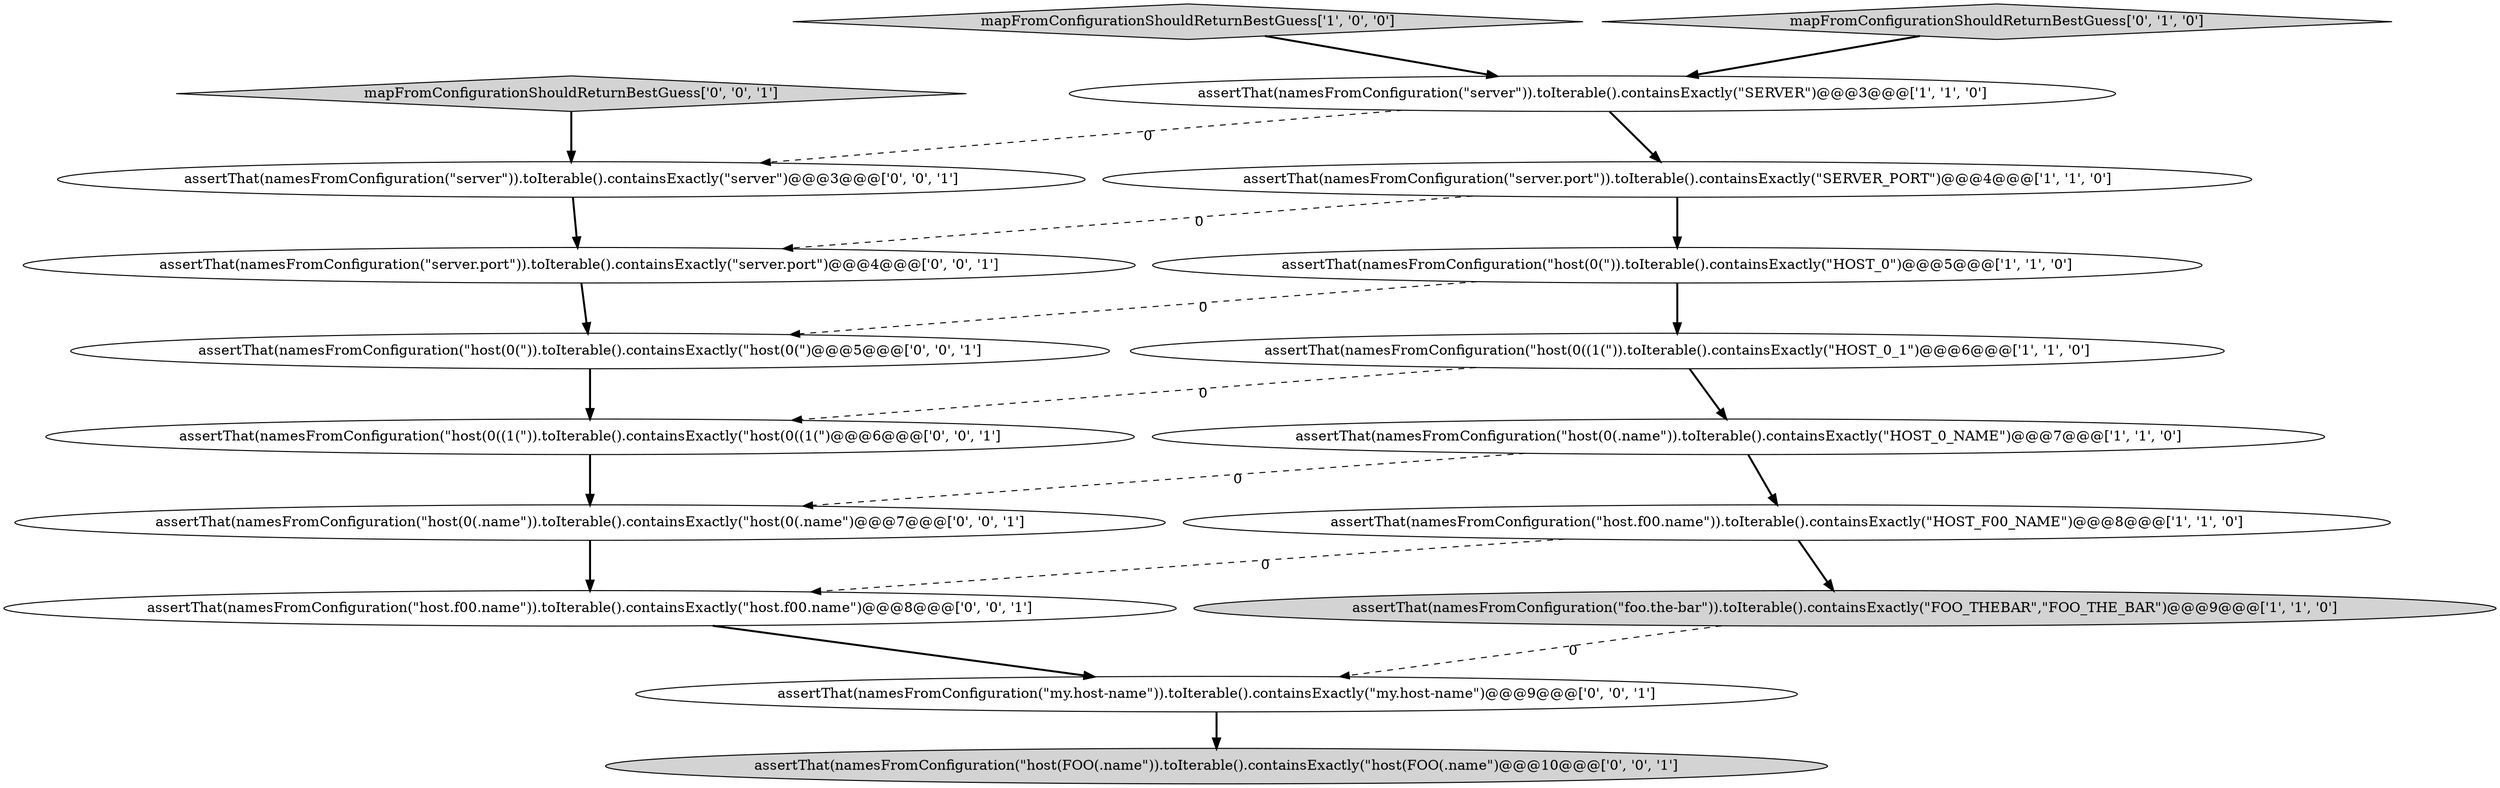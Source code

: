 digraph {
5 [style = filled, label = "assertThat(namesFromConfiguration(\"host(0(.name\")).toIterable().containsExactly(\"HOST_0_NAME\")@@@7@@@['1', '1', '0']", fillcolor = white, shape = ellipse image = "AAA0AAABBB1BBB"];
7 [style = filled, label = "assertThat(namesFromConfiguration(\"server.port\")).toIterable().containsExactly(\"SERVER_PORT\")@@@4@@@['1', '1', '0']", fillcolor = white, shape = ellipse image = "AAA0AAABBB1BBB"];
4 [style = filled, label = "mapFromConfigurationShouldReturnBestGuess['1', '0', '0']", fillcolor = lightgray, shape = diamond image = "AAA0AAABBB1BBB"];
6 [style = filled, label = "assertThat(namesFromConfiguration(\"host(0((1(\")).toIterable().containsExactly(\"HOST_0_1\")@@@6@@@['1', '1', '0']", fillcolor = white, shape = ellipse image = "AAA0AAABBB1BBB"];
2 [style = filled, label = "assertThat(namesFromConfiguration(\"host(0(\")).toIterable().containsExactly(\"HOST_0\")@@@5@@@['1', '1', '0']", fillcolor = white, shape = ellipse image = "AAA0AAABBB1BBB"];
0 [style = filled, label = "assertThat(namesFromConfiguration(\"server\")).toIterable().containsExactly(\"SERVER\")@@@3@@@['1', '1', '0']", fillcolor = white, shape = ellipse image = "AAA0AAABBB1BBB"];
11 [style = filled, label = "assertThat(namesFromConfiguration(\"host(0(\")).toIterable().containsExactly(\"host(0(\")@@@5@@@['0', '0', '1']", fillcolor = white, shape = ellipse image = "AAA0AAABBB3BBB"];
13 [style = filled, label = "assertThat(namesFromConfiguration(\"host(FOO(.name\")).toIterable().containsExactly(\"host(FOO(.name\")@@@10@@@['0', '0', '1']", fillcolor = lightgray, shape = ellipse image = "AAA0AAABBB3BBB"];
8 [style = filled, label = "mapFromConfigurationShouldReturnBestGuess['0', '1', '0']", fillcolor = lightgray, shape = diamond image = "AAA0AAABBB2BBB"];
14 [style = filled, label = "assertThat(namesFromConfiguration(\"host.f00.name\")).toIterable().containsExactly(\"host.f00.name\")@@@8@@@['0', '0', '1']", fillcolor = white, shape = ellipse image = "AAA0AAABBB3BBB"];
9 [style = filled, label = "assertThat(namesFromConfiguration(\"server\")).toIterable().containsExactly(\"server\")@@@3@@@['0', '0', '1']", fillcolor = white, shape = ellipse image = "AAA0AAABBB3BBB"];
10 [style = filled, label = "assertThat(namesFromConfiguration(\"host(0((1(\")).toIterable().containsExactly(\"host(0((1(\")@@@6@@@['0', '0', '1']", fillcolor = white, shape = ellipse image = "AAA0AAABBB3BBB"];
16 [style = filled, label = "assertThat(namesFromConfiguration(\"my.host-name\")).toIterable().containsExactly(\"my.host-name\")@@@9@@@['0', '0', '1']", fillcolor = white, shape = ellipse image = "AAA0AAABBB3BBB"];
1 [style = filled, label = "assertThat(namesFromConfiguration(\"foo.the-bar\")).toIterable().containsExactly(\"FOO_THEBAR\",\"FOO_THE_BAR\")@@@9@@@['1', '1', '0']", fillcolor = lightgray, shape = ellipse image = "AAA0AAABBB1BBB"];
15 [style = filled, label = "assertThat(namesFromConfiguration(\"server.port\")).toIterable().containsExactly(\"server.port\")@@@4@@@['0', '0', '1']", fillcolor = white, shape = ellipse image = "AAA0AAABBB3BBB"];
17 [style = filled, label = "assertThat(namesFromConfiguration(\"host(0(.name\")).toIterable().containsExactly(\"host(0(.name\")@@@7@@@['0', '0', '1']", fillcolor = white, shape = ellipse image = "AAA0AAABBB3BBB"];
3 [style = filled, label = "assertThat(namesFromConfiguration(\"host.f00.name\")).toIterable().containsExactly(\"HOST_F00_NAME\")@@@8@@@['1', '1', '0']", fillcolor = white, shape = ellipse image = "AAA0AAABBB1BBB"];
12 [style = filled, label = "mapFromConfigurationShouldReturnBestGuess['0', '0', '1']", fillcolor = lightgray, shape = diamond image = "AAA0AAABBB3BBB"];
5->3 [style = bold, label=""];
14->16 [style = bold, label=""];
16->13 [style = bold, label=""];
3->1 [style = bold, label=""];
2->6 [style = bold, label=""];
10->17 [style = bold, label=""];
12->9 [style = bold, label=""];
4->0 [style = bold, label=""];
6->10 [style = dashed, label="0"];
0->7 [style = bold, label=""];
8->0 [style = bold, label=""];
6->5 [style = bold, label=""];
5->17 [style = dashed, label="0"];
15->11 [style = bold, label=""];
17->14 [style = bold, label=""];
11->10 [style = bold, label=""];
7->2 [style = bold, label=""];
9->15 [style = bold, label=""];
1->16 [style = dashed, label="0"];
7->15 [style = dashed, label="0"];
2->11 [style = dashed, label="0"];
0->9 [style = dashed, label="0"];
3->14 [style = dashed, label="0"];
}
